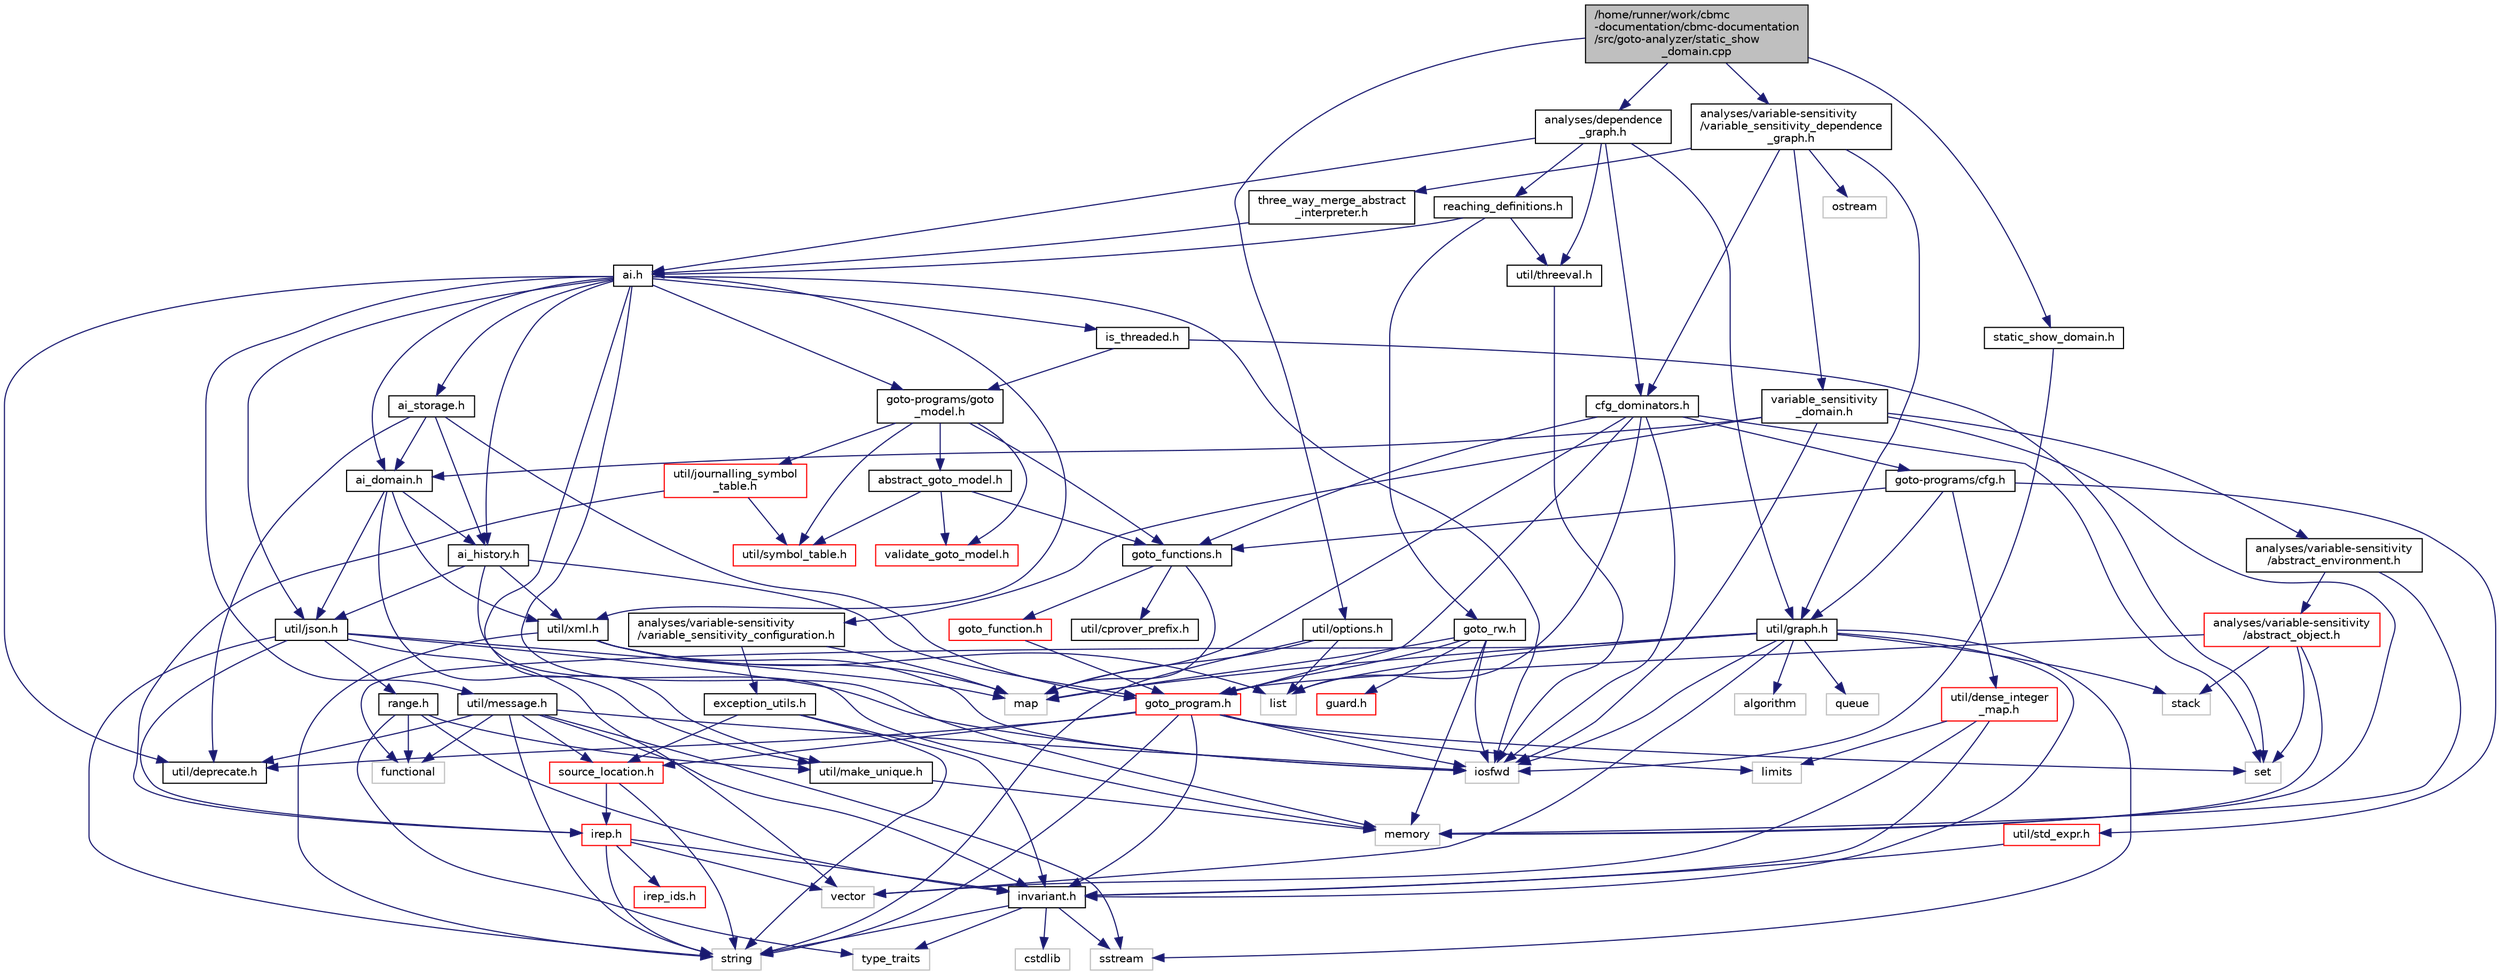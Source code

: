 digraph "/home/runner/work/cbmc-documentation/cbmc-documentation/src/goto-analyzer/static_show_domain.cpp"
{
 // LATEX_PDF_SIZE
  bgcolor="transparent";
  edge [fontname="Helvetica",fontsize="10",labelfontname="Helvetica",labelfontsize="10"];
  node [fontname="Helvetica",fontsize="10",shape=record];
  Node1 [label="/home/runner/work/cbmc\l-documentation/cbmc-documentation\l/src/goto-analyzer/static_show\l_domain.cpp",height=0.2,width=0.4,color="black", fillcolor="grey75", style="filled", fontcolor="black",tooltip=" "];
  Node1 -> Node2 [color="midnightblue",fontsize="10",style="solid",fontname="Helvetica"];
  Node2 [label="static_show_domain.h",height=0.2,width=0.4,color="black",URL="$static__show__domain_8h.html",tooltip=" "];
  Node2 -> Node3 [color="midnightblue",fontsize="10",style="solid",fontname="Helvetica"];
  Node3 [label="iosfwd",height=0.2,width=0.4,color="grey75",tooltip=" "];
  Node1 -> Node4 [color="midnightblue",fontsize="10",style="solid",fontname="Helvetica"];
  Node4 [label="util/options.h",height=0.2,width=0.4,color="black",URL="$options_8h.html",tooltip=" "];
  Node4 -> Node5 [color="midnightblue",fontsize="10",style="solid",fontname="Helvetica"];
  Node5 [label="string",height=0.2,width=0.4,color="grey75",tooltip=" "];
  Node4 -> Node6 [color="midnightblue",fontsize="10",style="solid",fontname="Helvetica"];
  Node6 [label="map",height=0.2,width=0.4,color="grey75",tooltip=" "];
  Node4 -> Node7 [color="midnightblue",fontsize="10",style="solid",fontname="Helvetica"];
  Node7 [label="list",height=0.2,width=0.4,color="grey75",tooltip=" "];
  Node1 -> Node8 [color="midnightblue",fontsize="10",style="solid",fontname="Helvetica"];
  Node8 [label="analyses/dependence\l_graph.h",height=0.2,width=0.4,color="black",URL="$dependence__graph_8h.html",tooltip=" "];
  Node8 -> Node9 [color="midnightblue",fontsize="10",style="solid",fontname="Helvetica"];
  Node9 [label="util/graph.h",height=0.2,width=0.4,color="black",URL="$graph_8h.html",tooltip=" "];
  Node9 -> Node10 [color="midnightblue",fontsize="10",style="solid",fontname="Helvetica"];
  Node10 [label="algorithm",height=0.2,width=0.4,color="grey75",tooltip=" "];
  Node9 -> Node11 [color="midnightblue",fontsize="10",style="solid",fontname="Helvetica"];
  Node11 [label="functional",height=0.2,width=0.4,color="grey75",tooltip=" "];
  Node9 -> Node3 [color="midnightblue",fontsize="10",style="solid",fontname="Helvetica"];
  Node9 -> Node7 [color="midnightblue",fontsize="10",style="solid",fontname="Helvetica"];
  Node9 -> Node6 [color="midnightblue",fontsize="10",style="solid",fontname="Helvetica"];
  Node9 -> Node12 [color="midnightblue",fontsize="10",style="solid",fontname="Helvetica"];
  Node12 [label="queue",height=0.2,width=0.4,color="grey75",tooltip=" "];
  Node9 -> Node13 [color="midnightblue",fontsize="10",style="solid",fontname="Helvetica"];
  Node13 [label="sstream",height=0.2,width=0.4,color="grey75",tooltip=" "];
  Node9 -> Node14 [color="midnightblue",fontsize="10",style="solid",fontname="Helvetica"];
  Node14 [label="stack",height=0.2,width=0.4,color="grey75",tooltip=" "];
  Node9 -> Node15 [color="midnightblue",fontsize="10",style="solid",fontname="Helvetica"];
  Node15 [label="vector",height=0.2,width=0.4,color="grey75",tooltip=" "];
  Node9 -> Node16 [color="midnightblue",fontsize="10",style="solid",fontname="Helvetica"];
  Node16 [label="invariant.h",height=0.2,width=0.4,color="black",URL="$src_2util_2invariant_8h.html",tooltip=" "];
  Node16 -> Node17 [color="midnightblue",fontsize="10",style="solid",fontname="Helvetica"];
  Node17 [label="cstdlib",height=0.2,width=0.4,color="grey75",tooltip=" "];
  Node16 -> Node13 [color="midnightblue",fontsize="10",style="solid",fontname="Helvetica"];
  Node16 -> Node5 [color="midnightblue",fontsize="10",style="solid",fontname="Helvetica"];
  Node16 -> Node18 [color="midnightblue",fontsize="10",style="solid",fontname="Helvetica"];
  Node18 [label="type_traits",height=0.2,width=0.4,color="grey75",tooltip=" "];
  Node8 -> Node19 [color="midnightblue",fontsize="10",style="solid",fontname="Helvetica"];
  Node19 [label="util/threeval.h",height=0.2,width=0.4,color="black",URL="$threeval_8h.html",tooltip=" "];
  Node19 -> Node3 [color="midnightblue",fontsize="10",style="solid",fontname="Helvetica"];
  Node8 -> Node20 [color="midnightblue",fontsize="10",style="solid",fontname="Helvetica"];
  Node20 [label="ai.h",height=0.2,width=0.4,color="black",URL="$ai_8h.html",tooltip=" "];
  Node20 -> Node3 [color="midnightblue",fontsize="10",style="solid",fontname="Helvetica"];
  Node20 -> Node21 [color="midnightblue",fontsize="10",style="solid",fontname="Helvetica"];
  Node21 [label="memory",height=0.2,width=0.4,color="grey75",tooltip=" "];
  Node20 -> Node22 [color="midnightblue",fontsize="10",style="solid",fontname="Helvetica"];
  Node22 [label="util/deprecate.h",height=0.2,width=0.4,color="black",URL="$deprecate_8h.html",tooltip=" "];
  Node20 -> Node23 [color="midnightblue",fontsize="10",style="solid",fontname="Helvetica"];
  Node23 [label="util/json.h",height=0.2,width=0.4,color="black",URL="$json_8h.html",tooltip=" "];
  Node23 -> Node15 [color="midnightblue",fontsize="10",style="solid",fontname="Helvetica"];
  Node23 -> Node6 [color="midnightblue",fontsize="10",style="solid",fontname="Helvetica"];
  Node23 -> Node3 [color="midnightblue",fontsize="10",style="solid",fontname="Helvetica"];
  Node23 -> Node5 [color="midnightblue",fontsize="10",style="solid",fontname="Helvetica"];
  Node23 -> Node24 [color="midnightblue",fontsize="10",style="solid",fontname="Helvetica"];
  Node24 [label="irep.h",height=0.2,width=0.4,color="red",URL="$irep_8h.html",tooltip=" "];
  Node24 -> Node5 [color="midnightblue",fontsize="10",style="solid",fontname="Helvetica"];
  Node24 -> Node15 [color="midnightblue",fontsize="10",style="solid",fontname="Helvetica"];
  Node24 -> Node16 [color="midnightblue",fontsize="10",style="solid",fontname="Helvetica"];
  Node24 -> Node25 [color="midnightblue",fontsize="10",style="solid",fontname="Helvetica"];
  Node25 [label="irep_ids.h",height=0.2,width=0.4,color="red",URL="$irep__ids_8h.html",tooltip=" "];
  Node23 -> Node38 [color="midnightblue",fontsize="10",style="solid",fontname="Helvetica"];
  Node38 [label="range.h",height=0.2,width=0.4,color="black",URL="$range_8h.html",tooltip=" "];
  Node38 -> Node11 [color="midnightblue",fontsize="10",style="solid",fontname="Helvetica"];
  Node38 -> Node18 [color="midnightblue",fontsize="10",style="solid",fontname="Helvetica"];
  Node38 -> Node16 [color="midnightblue",fontsize="10",style="solid",fontname="Helvetica"];
  Node38 -> Node39 [color="midnightblue",fontsize="10",style="solid",fontname="Helvetica"];
  Node39 [label="util/make_unique.h",height=0.2,width=0.4,color="black",URL="$make__unique_8h.html",tooltip=" "];
  Node39 -> Node21 [color="midnightblue",fontsize="10",style="solid",fontname="Helvetica"];
  Node20 -> Node39 [color="midnightblue",fontsize="10",style="solid",fontname="Helvetica"];
  Node20 -> Node40 [color="midnightblue",fontsize="10",style="solid",fontname="Helvetica"];
  Node40 [label="util/message.h",height=0.2,width=0.4,color="black",URL="$src_2util_2message_8h.html",tooltip=" "];
  Node40 -> Node11 [color="midnightblue",fontsize="10",style="solid",fontname="Helvetica"];
  Node40 -> Node3 [color="midnightblue",fontsize="10",style="solid",fontname="Helvetica"];
  Node40 -> Node13 [color="midnightblue",fontsize="10",style="solid",fontname="Helvetica"];
  Node40 -> Node5 [color="midnightblue",fontsize="10",style="solid",fontname="Helvetica"];
  Node40 -> Node22 [color="midnightblue",fontsize="10",style="solid",fontname="Helvetica"];
  Node40 -> Node16 [color="midnightblue",fontsize="10",style="solid",fontname="Helvetica"];
  Node40 -> Node41 [color="midnightblue",fontsize="10",style="solid",fontname="Helvetica"];
  Node41 [label="source_location.h",height=0.2,width=0.4,color="red",URL="$source__location_8h.html",tooltip=" "];
  Node41 -> Node24 [color="midnightblue",fontsize="10",style="solid",fontname="Helvetica"];
  Node41 -> Node5 [color="midnightblue",fontsize="10",style="solid",fontname="Helvetica"];
  Node20 -> Node44 [color="midnightblue",fontsize="10",style="solid",fontname="Helvetica"];
  Node44 [label="util/xml.h",height=0.2,width=0.4,color="black",URL="$xml_8h.html",tooltip=" "];
  Node44 -> Node7 [color="midnightblue",fontsize="10",style="solid",fontname="Helvetica"];
  Node44 -> Node6 [color="midnightblue",fontsize="10",style="solid",fontname="Helvetica"];
  Node44 -> Node5 [color="midnightblue",fontsize="10",style="solid",fontname="Helvetica"];
  Node44 -> Node3 [color="midnightblue",fontsize="10",style="solid",fontname="Helvetica"];
  Node20 -> Node45 [color="midnightblue",fontsize="10",style="solid",fontname="Helvetica"];
  Node45 [label="goto-programs/goto\l_model.h",height=0.2,width=0.4,color="black",URL="$goto__model_8h.html",tooltip=" "];
  Node45 -> Node46 [color="midnightblue",fontsize="10",style="solid",fontname="Helvetica"];
  Node46 [label="util/symbol_table.h",height=0.2,width=0.4,color="red",URL="$symbol__table_8h.html",tooltip="Author: Diffblue Ltd."];
  Node45 -> Node56 [color="midnightblue",fontsize="10",style="solid",fontname="Helvetica"];
  Node56 [label="util/journalling_symbol\l_table.h",height=0.2,width=0.4,color="red",URL="$journalling__symbol__table_8h.html",tooltip="Author: Diffblue Ltd."];
  Node56 -> Node24 [color="midnightblue",fontsize="10",style="solid",fontname="Helvetica"];
  Node56 -> Node46 [color="midnightblue",fontsize="10",style="solid",fontname="Helvetica"];
  Node45 -> Node59 [color="midnightblue",fontsize="10",style="solid",fontname="Helvetica"];
  Node59 [label="abstract_goto_model.h",height=0.2,width=0.4,color="black",URL="$abstract__goto__model_8h.html",tooltip=" "];
  Node59 -> Node60 [color="midnightblue",fontsize="10",style="solid",fontname="Helvetica"];
  Node60 [label="goto_functions.h",height=0.2,width=0.4,color="black",URL="$goto__functions_8h.html",tooltip=" "];
  Node60 -> Node61 [color="midnightblue",fontsize="10",style="solid",fontname="Helvetica"];
  Node61 [label="goto_function.h",height=0.2,width=0.4,color="red",URL="$goto__function_8h.html",tooltip=" "];
  Node61 -> Node67 [color="midnightblue",fontsize="10",style="solid",fontname="Helvetica"];
  Node67 [label="goto_program.h",height=0.2,width=0.4,color="red",URL="$goto__program_8h.html",tooltip=" "];
  Node67 -> Node3 [color="midnightblue",fontsize="10",style="solid",fontname="Helvetica"];
  Node67 -> Node72 [color="midnightblue",fontsize="10",style="solid",fontname="Helvetica"];
  Node72 [label="set",height=0.2,width=0.4,color="grey75",tooltip=" "];
  Node67 -> Node73 [color="midnightblue",fontsize="10",style="solid",fontname="Helvetica"];
  Node73 [label="limits",height=0.2,width=0.4,color="grey75",tooltip=" "];
  Node67 -> Node5 [color="midnightblue",fontsize="10",style="solid",fontname="Helvetica"];
  Node67 -> Node22 [color="midnightblue",fontsize="10",style="solid",fontname="Helvetica"];
  Node67 -> Node16 [color="midnightblue",fontsize="10",style="solid",fontname="Helvetica"];
  Node67 -> Node41 [color="midnightblue",fontsize="10",style="solid",fontname="Helvetica"];
  Node60 -> Node69 [color="midnightblue",fontsize="10",style="solid",fontname="Helvetica"];
  Node69 [label="util/cprover_prefix.h",height=0.2,width=0.4,color="black",URL="$cprover__prefix_8h.html",tooltip=" "];
  Node60 -> Node6 [color="midnightblue",fontsize="10",style="solid",fontname="Helvetica"];
  Node59 -> Node75 [color="midnightblue",fontsize="10",style="solid",fontname="Helvetica"];
  Node75 [label="validate_goto_model.h",height=0.2,width=0.4,color="red",URL="$validate__goto__model_8h.html",tooltip=" "];
  Node59 -> Node46 [color="midnightblue",fontsize="10",style="solid",fontname="Helvetica"];
  Node45 -> Node60 [color="midnightblue",fontsize="10",style="solid",fontname="Helvetica"];
  Node45 -> Node75 [color="midnightblue",fontsize="10",style="solid",fontname="Helvetica"];
  Node20 -> Node76 [color="midnightblue",fontsize="10",style="solid",fontname="Helvetica"];
  Node76 [label="ai_domain.h",height=0.2,width=0.4,color="black",URL="$ai__domain_8h.html",tooltip=" "];
  Node76 -> Node23 [color="midnightblue",fontsize="10",style="solid",fontname="Helvetica"];
  Node76 -> Node39 [color="midnightblue",fontsize="10",style="solid",fontname="Helvetica"];
  Node76 -> Node44 [color="midnightblue",fontsize="10",style="solid",fontname="Helvetica"];
  Node76 -> Node77 [color="midnightblue",fontsize="10",style="solid",fontname="Helvetica"];
  Node77 [label="ai_history.h",height=0.2,width=0.4,color="black",URL="$ai__history_8h.html",tooltip=" "];
  Node77 -> Node21 [color="midnightblue",fontsize="10",style="solid",fontname="Helvetica"];
  Node77 -> Node23 [color="midnightblue",fontsize="10",style="solid",fontname="Helvetica"];
  Node77 -> Node44 [color="midnightblue",fontsize="10",style="solid",fontname="Helvetica"];
  Node77 -> Node67 [color="midnightblue",fontsize="10",style="solid",fontname="Helvetica"];
  Node20 -> Node77 [color="midnightblue",fontsize="10",style="solid",fontname="Helvetica"];
  Node20 -> Node78 [color="midnightblue",fontsize="10",style="solid",fontname="Helvetica"];
  Node78 [label="ai_storage.h",height=0.2,width=0.4,color="black",URL="$ai__storage_8h.html",tooltip=" "];
  Node78 -> Node22 [color="midnightblue",fontsize="10",style="solid",fontname="Helvetica"];
  Node78 -> Node67 [color="midnightblue",fontsize="10",style="solid",fontname="Helvetica"];
  Node78 -> Node76 [color="midnightblue",fontsize="10",style="solid",fontname="Helvetica"];
  Node78 -> Node77 [color="midnightblue",fontsize="10",style="solid",fontname="Helvetica"];
  Node20 -> Node79 [color="midnightblue",fontsize="10",style="solid",fontname="Helvetica"];
  Node79 [label="is_threaded.h",height=0.2,width=0.4,color="black",URL="$is__threaded_8h.html",tooltip=" "];
  Node79 -> Node72 [color="midnightblue",fontsize="10",style="solid",fontname="Helvetica"];
  Node79 -> Node45 [color="midnightblue",fontsize="10",style="solid",fontname="Helvetica"];
  Node8 -> Node80 [color="midnightblue",fontsize="10",style="solid",fontname="Helvetica"];
  Node80 [label="cfg_dominators.h",height=0.2,width=0.4,color="black",URL="$cfg__dominators_8h.html",tooltip=" "];
  Node80 -> Node72 [color="midnightblue",fontsize="10",style="solid",fontname="Helvetica"];
  Node80 -> Node7 [color="midnightblue",fontsize="10",style="solid",fontname="Helvetica"];
  Node80 -> Node6 [color="midnightblue",fontsize="10",style="solid",fontname="Helvetica"];
  Node80 -> Node3 [color="midnightblue",fontsize="10",style="solid",fontname="Helvetica"];
  Node80 -> Node60 [color="midnightblue",fontsize="10",style="solid",fontname="Helvetica"];
  Node80 -> Node67 [color="midnightblue",fontsize="10",style="solid",fontname="Helvetica"];
  Node80 -> Node81 [color="midnightblue",fontsize="10",style="solid",fontname="Helvetica"];
  Node81 [label="goto-programs/cfg.h",height=0.2,width=0.4,color="black",URL="$cfg_8h.html",tooltip=" "];
  Node81 -> Node82 [color="midnightblue",fontsize="10",style="solid",fontname="Helvetica"];
  Node82 [label="util/dense_integer\l_map.h",height=0.2,width=0.4,color="red",URL="$dense__integer__map_8h.html",tooltip=" "];
  Node82 -> Node73 [color="midnightblue",fontsize="10",style="solid",fontname="Helvetica"];
  Node82 -> Node15 [color="midnightblue",fontsize="10",style="solid",fontname="Helvetica"];
  Node82 -> Node16 [color="midnightblue",fontsize="10",style="solid",fontname="Helvetica"];
  Node81 -> Node9 [color="midnightblue",fontsize="10",style="solid",fontname="Helvetica"];
  Node81 -> Node71 [color="midnightblue",fontsize="10",style="solid",fontname="Helvetica"];
  Node71 [label="util/std_expr.h",height=0.2,width=0.4,color="red",URL="$std__expr_8h.html",tooltip=" "];
  Node71 -> Node16 [color="midnightblue",fontsize="10",style="solid",fontname="Helvetica"];
  Node81 -> Node60 [color="midnightblue",fontsize="10",style="solid",fontname="Helvetica"];
  Node8 -> Node83 [color="midnightblue",fontsize="10",style="solid",fontname="Helvetica"];
  Node83 [label="reaching_definitions.h",height=0.2,width=0.4,color="black",URL="$reaching__definitions_8h.html",tooltip=" "];
  Node83 -> Node19 [color="midnightblue",fontsize="10",style="solid",fontname="Helvetica"];
  Node83 -> Node20 [color="midnightblue",fontsize="10",style="solid",fontname="Helvetica"];
  Node83 -> Node84 [color="midnightblue",fontsize="10",style="solid",fontname="Helvetica"];
  Node84 [label="goto_rw.h",height=0.2,width=0.4,color="black",URL="$goto__rw_8h.html",tooltip=" "];
  Node84 -> Node3 [color="midnightblue",fontsize="10",style="solid",fontname="Helvetica"];
  Node84 -> Node6 [color="midnightblue",fontsize="10",style="solid",fontname="Helvetica"];
  Node84 -> Node21 [color="midnightblue",fontsize="10",style="solid",fontname="Helvetica"];
  Node84 -> Node85 [color="midnightblue",fontsize="10",style="solid",fontname="Helvetica"];
  Node85 [label="guard.h",height=0.2,width=0.4,color="red",URL="$guard_8h.html",tooltip=" "];
  Node84 -> Node67 [color="midnightblue",fontsize="10",style="solid",fontname="Helvetica"];
  Node1 -> Node87 [color="midnightblue",fontsize="10",style="solid",fontname="Helvetica"];
  Node87 [label="analyses/variable-sensitivity\l/variable_sensitivity_dependence\l_graph.h",height=0.2,width=0.4,color="black",URL="$variable__sensitivity__dependence__graph_8h.html",tooltip=" "];
  Node87 -> Node88 [color="midnightblue",fontsize="10",style="solid",fontname="Helvetica"];
  Node88 [label="three_way_merge_abstract\l_interpreter.h",height=0.2,width=0.4,color="black",URL="$three__way__merge__abstract__interpreter_8h.html",tooltip=" "];
  Node88 -> Node20 [color="midnightblue",fontsize="10",style="solid",fontname="Helvetica"];
  Node87 -> Node89 [color="midnightblue",fontsize="10",style="solid",fontname="Helvetica"];
  Node89 [label="variable_sensitivity\l_domain.h",height=0.2,width=0.4,color="black",URL="$variable__sensitivity__domain_8h.html",tooltip=" "];
  Node89 -> Node3 [color="midnightblue",fontsize="10",style="solid",fontname="Helvetica"];
  Node89 -> Node21 [color="midnightblue",fontsize="10",style="solid",fontname="Helvetica"];
  Node89 -> Node76 [color="midnightblue",fontsize="10",style="solid",fontname="Helvetica"];
  Node89 -> Node90 [color="midnightblue",fontsize="10",style="solid",fontname="Helvetica"];
  Node90 [label="analyses/variable-sensitivity\l/abstract_environment.h",height=0.2,width=0.4,color="black",URL="$abstract__environment_8h.html",tooltip=" "];
  Node90 -> Node21 [color="midnightblue",fontsize="10",style="solid",fontname="Helvetica"];
  Node90 -> Node91 [color="midnightblue",fontsize="10",style="solid",fontname="Helvetica"];
  Node91 [label="analyses/variable-sensitivity\l/abstract_object.h",height=0.2,width=0.4,color="red",URL="$abstract__object_8h.html",tooltip=" "];
  Node91 -> Node21 [color="midnightblue",fontsize="10",style="solid",fontname="Helvetica"];
  Node91 -> Node72 [color="midnightblue",fontsize="10",style="solid",fontname="Helvetica"];
  Node91 -> Node14 [color="midnightblue",fontsize="10",style="solid",fontname="Helvetica"];
  Node91 -> Node67 [color="midnightblue",fontsize="10",style="solid",fontname="Helvetica"];
  Node89 -> Node103 [color="midnightblue",fontsize="10",style="solid",fontname="Helvetica"];
  Node103 [label="analyses/variable-sensitivity\l/variable_sensitivity_configuration.h",height=0.2,width=0.4,color="black",URL="$variable__sensitivity__configuration_8h.html",tooltip=" "];
  Node103 -> Node6 [color="midnightblue",fontsize="10",style="solid",fontname="Helvetica"];
  Node103 -> Node52 [color="midnightblue",fontsize="10",style="solid",fontname="Helvetica"];
  Node52 [label="exception_utils.h",height=0.2,width=0.4,color="black",URL="$exception__utils_8h.html",tooltip=" "];
  Node52 -> Node5 [color="midnightblue",fontsize="10",style="solid",fontname="Helvetica"];
  Node52 -> Node16 [color="midnightblue",fontsize="10",style="solid",fontname="Helvetica"];
  Node52 -> Node41 [color="midnightblue",fontsize="10",style="solid",fontname="Helvetica"];
  Node87 -> Node80 [color="midnightblue",fontsize="10",style="solid",fontname="Helvetica"];
  Node87 -> Node9 [color="midnightblue",fontsize="10",style="solid",fontname="Helvetica"];
  Node87 -> Node104 [color="midnightblue",fontsize="10",style="solid",fontname="Helvetica"];
  Node104 [label="ostream",height=0.2,width=0.4,color="grey75",tooltip=" "];
}
